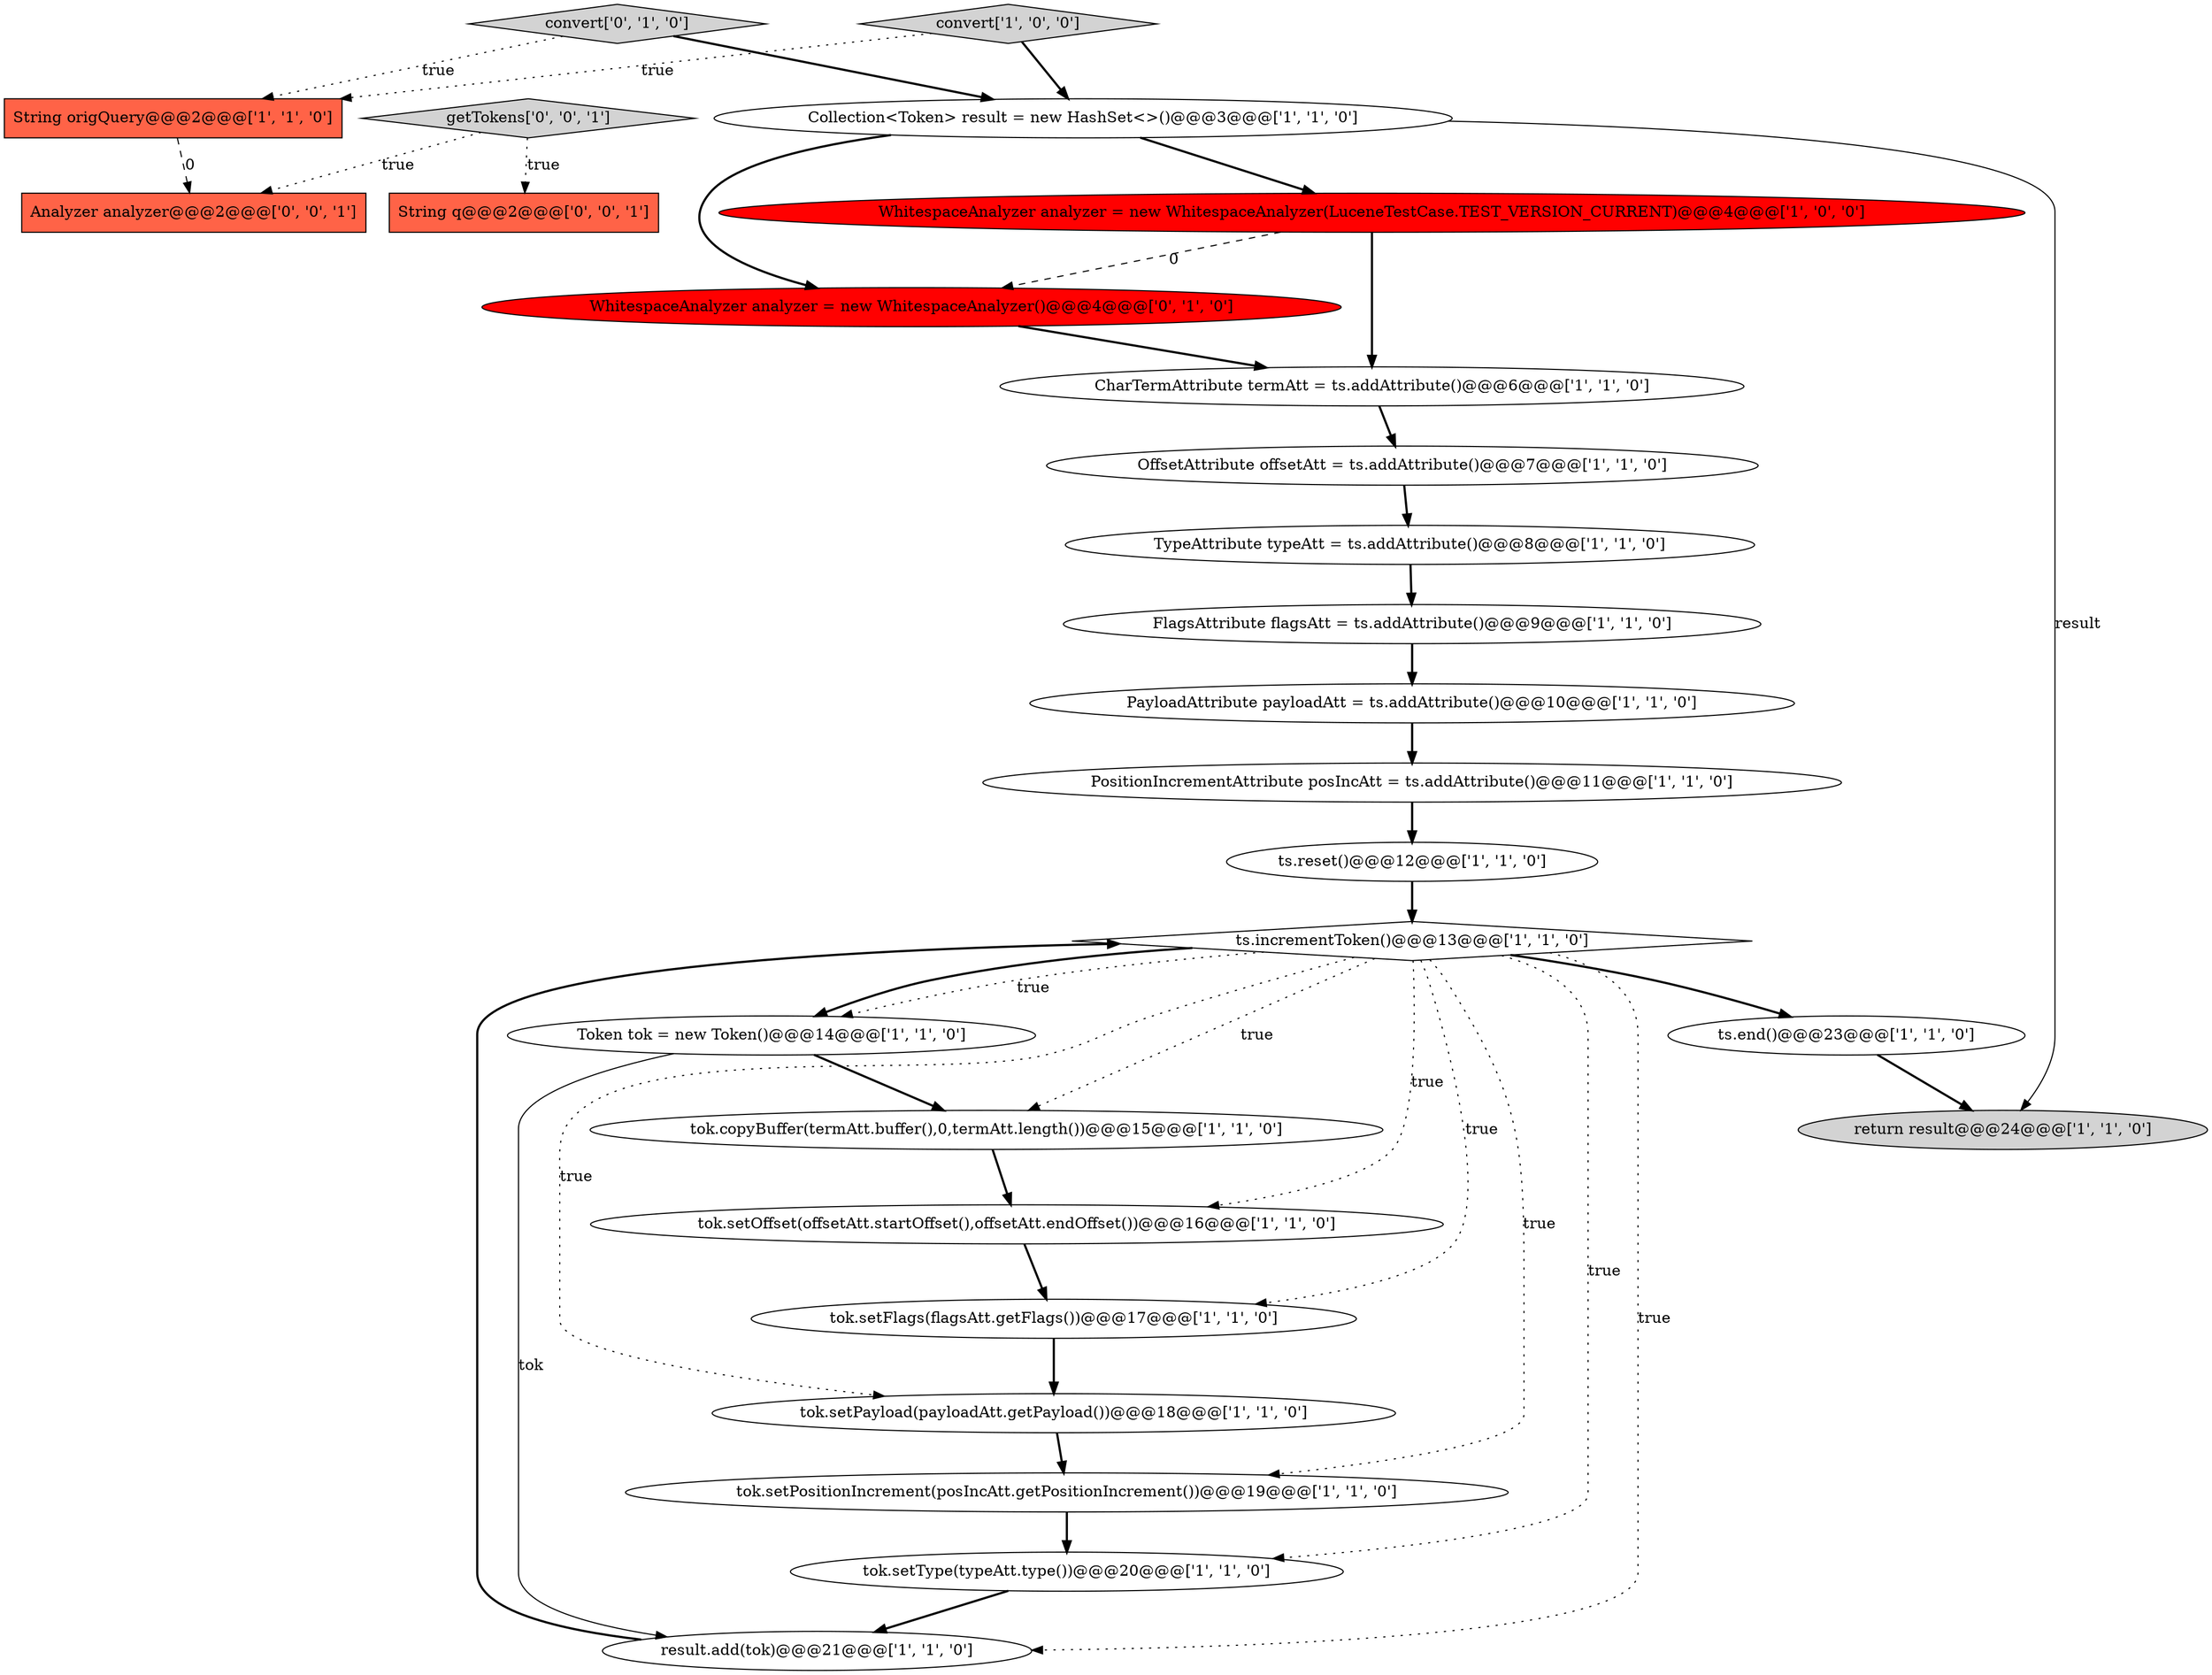 digraph {
23 [style = filled, label = "WhitespaceAnalyzer analyzer = new WhitespaceAnalyzer()@@@4@@@['0', '1', '0']", fillcolor = red, shape = ellipse image = "AAA1AAABBB2BBB"];
9 [style = filled, label = "OffsetAttribute offsetAtt = ts.addAttribute()@@@7@@@['1', '1', '0']", fillcolor = white, shape = ellipse image = "AAA0AAABBB1BBB"];
14 [style = filled, label = "PositionIncrementAttribute posIncAtt = ts.addAttribute()@@@11@@@['1', '1', '0']", fillcolor = white, shape = ellipse image = "AAA0AAABBB1BBB"];
13 [style = filled, label = "tok.setFlags(flagsAtt.getFlags())@@@17@@@['1', '1', '0']", fillcolor = white, shape = ellipse image = "AAA0AAABBB1BBB"];
26 [style = filled, label = "getTokens['0', '0', '1']", fillcolor = lightgray, shape = diamond image = "AAA0AAABBB3BBB"];
3 [style = filled, label = "WhitespaceAnalyzer analyzer = new WhitespaceAnalyzer(LuceneTestCase.TEST_VERSION_CURRENT)@@@4@@@['1', '0', '0']", fillcolor = red, shape = ellipse image = "AAA1AAABBB1BBB"];
4 [style = filled, label = "tok.setPositionIncrement(posIncAtt.getPositionIncrement())@@@19@@@['1', '1', '0']", fillcolor = white, shape = ellipse image = "AAA0AAABBB1BBB"];
20 [style = filled, label = "ts.end()@@@23@@@['1', '1', '0']", fillcolor = white, shape = ellipse image = "AAA0AAABBB1BBB"];
12 [style = filled, label = "Token tok = new Token()@@@14@@@['1', '1', '0']", fillcolor = white, shape = ellipse image = "AAA0AAABBB1BBB"];
0 [style = filled, label = "ts.incrementToken()@@@13@@@['1', '1', '0']", fillcolor = white, shape = diamond image = "AAA0AAABBB1BBB"];
1 [style = filled, label = "tok.setOffset(offsetAtt.startOffset(),offsetAtt.endOffset())@@@16@@@['1', '1', '0']", fillcolor = white, shape = ellipse image = "AAA0AAABBB1BBB"];
5 [style = filled, label = "TypeAttribute typeAtt = ts.addAttribute()@@@8@@@['1', '1', '0']", fillcolor = white, shape = ellipse image = "AAA0AAABBB1BBB"];
10 [style = filled, label = "Collection<Token> result = new HashSet<>()@@@3@@@['1', '1', '0']", fillcolor = white, shape = ellipse image = "AAA0AAABBB1BBB"];
6 [style = filled, label = "tok.setType(typeAtt.type())@@@20@@@['1', '1', '0']", fillcolor = white, shape = ellipse image = "AAA0AAABBB1BBB"];
17 [style = filled, label = "tok.copyBuffer(termAtt.buffer(),0,termAtt.length())@@@15@@@['1', '1', '0']", fillcolor = white, shape = ellipse image = "AAA0AAABBB1BBB"];
22 [style = filled, label = "convert['0', '1', '0']", fillcolor = lightgray, shape = diamond image = "AAA0AAABBB2BBB"];
11 [style = filled, label = "PayloadAttribute payloadAtt = ts.addAttribute()@@@10@@@['1', '1', '0']", fillcolor = white, shape = ellipse image = "AAA0AAABBB1BBB"];
18 [style = filled, label = "convert['1', '0', '0']", fillcolor = lightgray, shape = diamond image = "AAA0AAABBB1BBB"];
7 [style = filled, label = "FlagsAttribute flagsAtt = ts.addAttribute()@@@9@@@['1', '1', '0']", fillcolor = white, shape = ellipse image = "AAA0AAABBB1BBB"];
8 [style = filled, label = "ts.reset()@@@12@@@['1', '1', '0']", fillcolor = white, shape = ellipse image = "AAA0AAABBB1BBB"];
25 [style = filled, label = "Analyzer analyzer@@@2@@@['0', '0', '1']", fillcolor = tomato, shape = box image = "AAA0AAABBB3BBB"];
21 [style = filled, label = "return result@@@24@@@['1', '1', '0']", fillcolor = lightgray, shape = ellipse image = "AAA0AAABBB1BBB"];
24 [style = filled, label = "String q@@@2@@@['0', '0', '1']", fillcolor = tomato, shape = box image = "AAA0AAABBB3BBB"];
2 [style = filled, label = "result.add(tok)@@@21@@@['1', '1', '0']", fillcolor = white, shape = ellipse image = "AAA0AAABBB1BBB"];
16 [style = filled, label = "tok.setPayload(payloadAtt.getPayload())@@@18@@@['1', '1', '0']", fillcolor = white, shape = ellipse image = "AAA0AAABBB1BBB"];
15 [style = filled, label = "CharTermAttribute termAtt = ts.addAttribute()@@@6@@@['1', '1', '0']", fillcolor = white, shape = ellipse image = "AAA0AAABBB1BBB"];
19 [style = filled, label = "String origQuery@@@2@@@['1', '1', '0']", fillcolor = tomato, shape = box image = "AAA0AAABBB1BBB"];
0->12 [style = dotted, label="true"];
7->11 [style = bold, label=""];
22->19 [style = dotted, label="true"];
0->13 [style = dotted, label="true"];
17->1 [style = bold, label=""];
11->14 [style = bold, label=""];
4->6 [style = bold, label=""];
26->25 [style = dotted, label="true"];
0->12 [style = bold, label=""];
0->4 [style = dotted, label="true"];
12->17 [style = bold, label=""];
23->15 [style = bold, label=""];
18->19 [style = dotted, label="true"];
10->3 [style = bold, label=""];
3->15 [style = bold, label=""];
0->6 [style = dotted, label="true"];
1->13 [style = bold, label=""];
13->16 [style = bold, label=""];
6->2 [style = bold, label=""];
20->21 [style = bold, label=""];
8->0 [style = bold, label=""];
10->21 [style = solid, label="result"];
3->23 [style = dashed, label="0"];
2->0 [style = bold, label=""];
18->10 [style = bold, label=""];
12->2 [style = solid, label="tok"];
15->9 [style = bold, label=""];
10->23 [style = bold, label=""];
26->24 [style = dotted, label="true"];
22->10 [style = bold, label=""];
9->5 [style = bold, label=""];
5->7 [style = bold, label=""];
0->17 [style = dotted, label="true"];
0->20 [style = bold, label=""];
14->8 [style = bold, label=""];
0->16 [style = dotted, label="true"];
19->25 [style = dashed, label="0"];
0->2 [style = dotted, label="true"];
16->4 [style = bold, label=""];
0->1 [style = dotted, label="true"];
}
